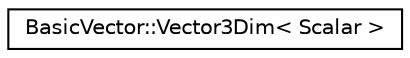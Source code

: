 digraph G
{
  edge [fontname="Helvetica",fontsize="10",labelfontname="Helvetica",labelfontsize="10"];
  node [fontname="Helvetica",fontsize="10",shape=record];
  rankdir=LR;
  Node1 [label="BasicVector::Vector3Dim\< Scalar \>",height=0.2,width=0.4,color="black", fillcolor="white", style="filled",URL="$db/d09/classBasicVector_1_1Vector3Dim.html"];
}

